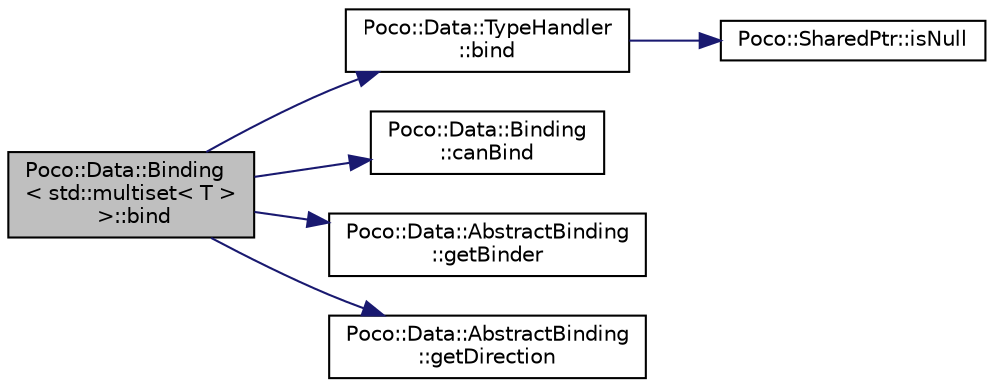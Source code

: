 digraph "Poco::Data::Binding&lt; std::multiset&lt; T &gt; &gt;::bind"
{
 // LATEX_PDF_SIZE
  edge [fontname="Helvetica",fontsize="10",labelfontname="Helvetica",labelfontsize="10"];
  node [fontname="Helvetica",fontsize="10",shape=record];
  rankdir="LR";
  Node1 [label="Poco::Data::Binding\l\< std::multiset\< T \>\l \>::bind",height=0.2,width=0.4,color="black", fillcolor="grey75", style="filled", fontcolor="black",tooltip="Returns true if we have enough data to bind."];
  Node1 -> Node2 [color="midnightblue",fontsize="10",style="solid",fontname="Helvetica"];
  Node2 [label="Poco::Data::TypeHandler\l::bind",height=0.2,width=0.4,color="black", fillcolor="white", style="filled",URL="$classPoco_1_1Data_1_1TypeHandler.html#abfd40dc3b47d4960f89451d4196f778e",tooltip=" "];
  Node2 -> Node3 [color="midnightblue",fontsize="10",style="solid",fontname="Helvetica"];
  Node3 [label="Poco::SharedPtr::isNull",height=0.2,width=0.4,color="black", fillcolor="white", style="filled",URL="$classPoco_1_1SharedPtr.html#af04598ca0ecf598802c144836cfd3b5a",tooltip=" "];
  Node1 -> Node4 [color="midnightblue",fontsize="10",style="solid",fontname="Helvetica"];
  Node4 [label="Poco::Data::Binding\l::canBind",height=0.2,width=0.4,color="black", fillcolor="white", style="filled",URL="$classPoco_1_1Data_1_1Binding.html#a0d79bbf1899e9045580fcd8648a202c1",tooltip=" "];
  Node1 -> Node5 [color="midnightblue",fontsize="10",style="solid",fontname="Helvetica"];
  Node5 [label="Poco::Data::AbstractBinding\l::getBinder",height=0.2,width=0.4,color="black", fillcolor="white", style="filled",URL="$classPoco_1_1Data_1_1AbstractBinding.html#adf5942e06433f862363daf653ac363bf",tooltip="Sets the object used for binding; object does NOT take ownership of the pointer."];
  Node1 -> Node6 [color="midnightblue",fontsize="10",style="solid",fontname="Helvetica"];
  Node6 [label="Poco::Data::AbstractBinding\l::getDirection",height=0.2,width=0.4,color="black", fillcolor="white", style="filled",URL="$classPoco_1_1Data_1_1AbstractBinding.html#a04a662805c3dc4b2309c1ed7bd4e093a",tooltip="Allows a binding to be reused."];
}
